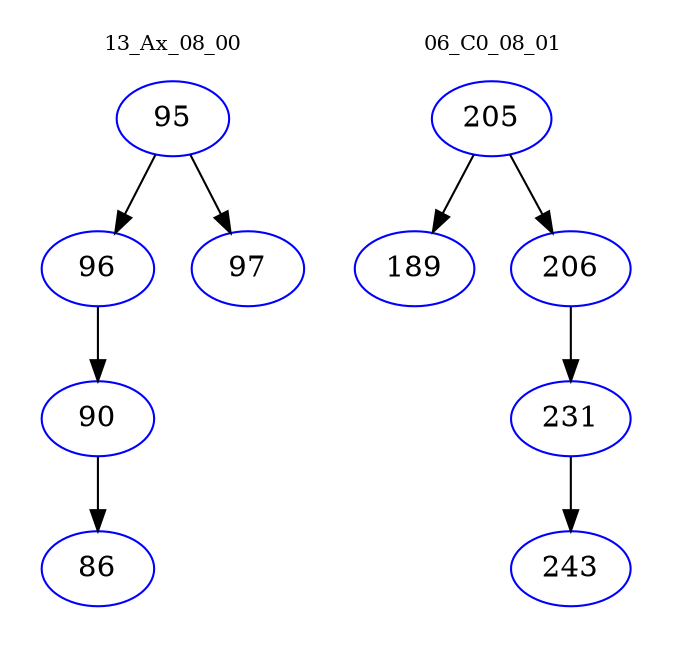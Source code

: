 digraph{
subgraph cluster_0 {
color = white
label = "13_Ax_08_00";
fontsize=10;
T0_95 [label="95", color="blue"]
T0_95 -> T0_96 [color="black"]
T0_96 [label="96", color="blue"]
T0_96 -> T0_90 [color="black"]
T0_90 [label="90", color="blue"]
T0_90 -> T0_86 [color="black"]
T0_86 [label="86", color="blue"]
T0_95 -> T0_97 [color="black"]
T0_97 [label="97", color="blue"]
}
subgraph cluster_1 {
color = white
label = "06_C0_08_01";
fontsize=10;
T1_205 [label="205", color="blue"]
T1_205 -> T1_189 [color="black"]
T1_189 [label="189", color="blue"]
T1_205 -> T1_206 [color="black"]
T1_206 [label="206", color="blue"]
T1_206 -> T1_231 [color="black"]
T1_231 [label="231", color="blue"]
T1_231 -> T1_243 [color="black"]
T1_243 [label="243", color="blue"]
}
}

